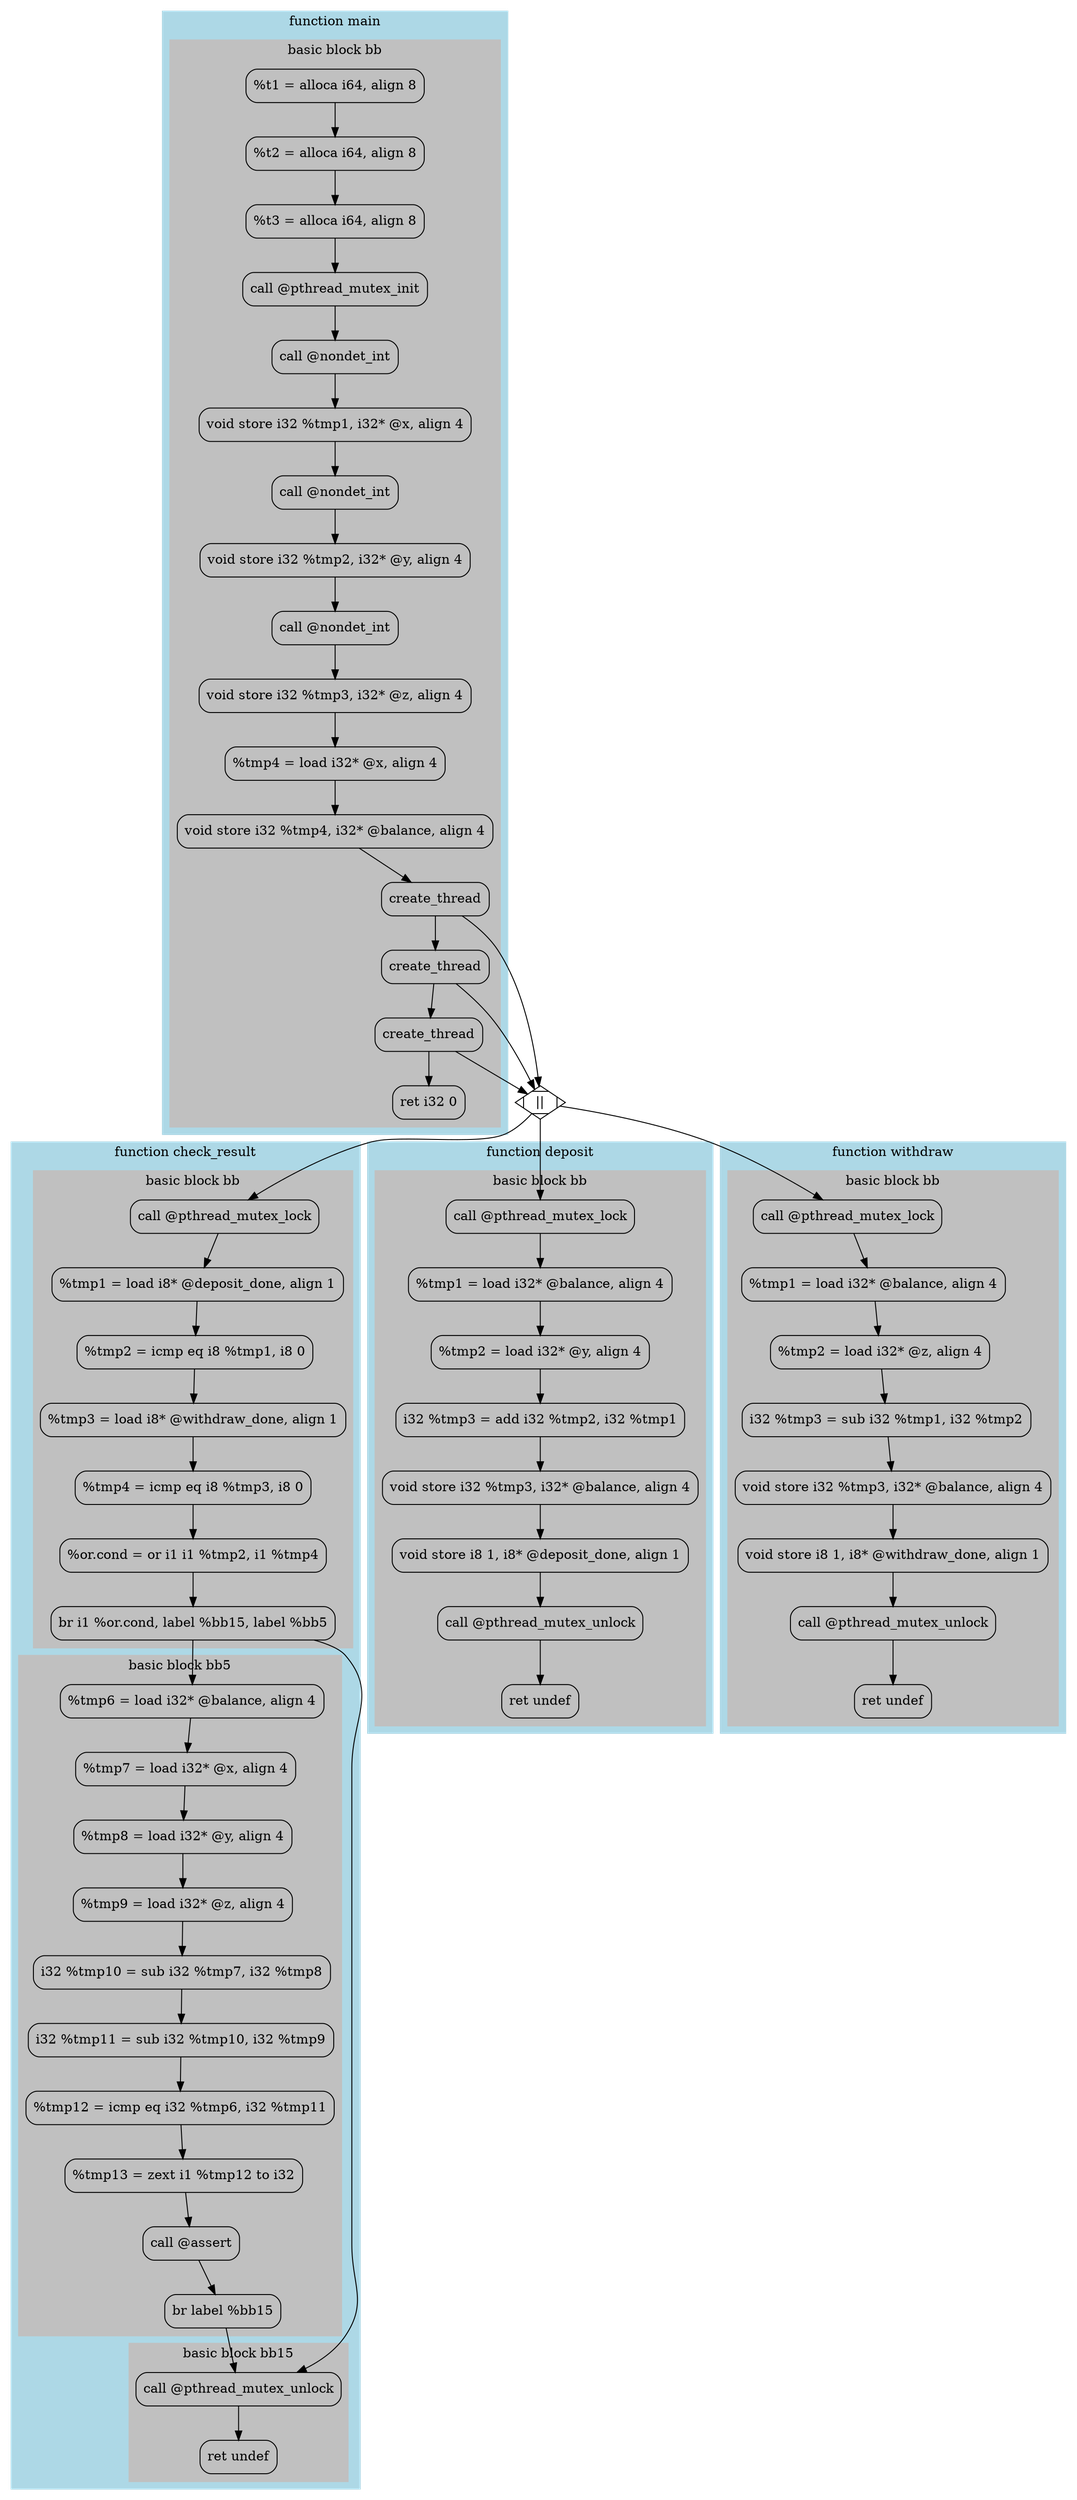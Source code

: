digraph structs {
bgcolor=transparent;
node [shape=Mrecord];
-1 [label="||", shape=Mdiamond];
subgraph cluster_main {
style=filled; color=lightblue;
subgraph cluster_main1 {
style=filled; color=gray;
36 [label="%t1 = alloca i64, align 8"];
37 [label="%t2 = alloca i64, align 8"];
38 [label="%t3 = alloca i64, align 8"];
39 [label="call @pthread_mutex_init"];
40 [label="call @nondet_int"];
41 [label="void store i32 %tmp1, i32* @x, align 4"];
42 [label="call @nondet_int"];
43 [label="void store i32 %tmp2, i32* @y, align 4"];
44 [label="call @nondet_int"];
45 [label="void store i32 %tmp3, i32* @z, align 4"];
46 [label="%tmp4 = load i32* @x, align 4"];
47 [label="void store i32 %tmp4, i32* @balance, align 4"];
48 [label="create_thread"];
49 [label="create_thread"];
50 [label="create_thread"];
51 [label="ret i32 0"];
 label = "basic block bb"; }
 label = "function main"; }
subgraph cluster_check_result {
style=filled; color=lightblue;
subgraph cluster_check_result1 {
style=filled; color=gray;
17 [label="call @pthread_mutex_lock"];
18 [label="%tmp1 = load i8* @deposit_done, align 1"];
19 [label="%tmp2 = icmp eq i8 %tmp1, i8 0"];
20 [label="%tmp3 = load i8* @withdraw_done, align 1"];
21 [label="%tmp4 = icmp eq i8 %tmp3, i8 0"];
22 [label="%or.cond = or i1 i1 %tmp2, i1 %tmp4"];
23 [label="br i1 %or.cond, label %bb15, label %bb5"];
 label = "basic block bb"; }
subgraph cluster_check_result2 {
style=filled; color=gray;
24 [label="%tmp6 = load i32* @balance, align 4"];
25 [label="%tmp7 = load i32* @x, align 4"];
26 [label="%tmp8 = load i32* @y, align 4"];
27 [label="%tmp9 = load i32* @z, align 4"];
28 [label="i32 %tmp10 = sub i32 %tmp7, i32 %tmp8"];
29 [label="i32 %tmp11 = sub i32 %tmp10, i32 %tmp9"];
30 [label="%tmp12 = icmp eq i32 %tmp6, i32 %tmp11"];
31 [label="%tmp13 = zext i1 %tmp12 to i32"];
32 [label="call @assert"];
33 [label="br label %bb15"];
 label = "basic block bb5"; }
subgraph cluster_check_result3 {
style=filled; color=gray;
34 [label="call @pthread_mutex_unlock"];
35 [label="ret undef"];
 label = "basic block bb15"; }

label = "function check_result"; }
subgraph cluster_deposit {
style=filled; color=lightblue;
subgraph cluster_deposit1 {
style=filled; color=gray;
1 [label="call @pthread_mutex_lock"];
2 [label="%tmp1 = load i32* @balance, align 4"];
3 [label="%tmp2 = load i32* @y, align 4"];
4 [label="i32 %tmp3 = add i32 %tmp2, i32 %tmp1"];
5 [label="void store i32 %tmp3, i32* @balance, align 4"];
6 [label="void store i8 1, i8* @deposit_done, align 1"];
7 [label="call @pthread_mutex_unlock"];
8 [label="ret undef"];
 label = "basic block bb"; }
 label = "function deposit"; }
subgraph cluster_withdraw {
style=filled; color=lightblue;
subgraph cluster_withdraw1 {
style=filled; color=gray;
9 [label="call @pthread_mutex_lock"];
10 [label="%tmp1 = load i32* @balance, align 4"];
11 [label="%tmp2 = load i32* @z, align 4"];
12 [label="i32 %tmp3 = sub i32 %tmp1, i32 %tmp2"];
13 [label="void store i32 %tmp3, i32* @balance, align 4"];
14 [label="void store i8 1, i8* @withdraw_done, align 1"];
15 [label="call @pthread_mutex_unlock"];
16 [label="ret undef"];
 label = "basic block bb"; }
 label = "function withdraw"; }
-1 -> 17;
17 -> 18;
18 -> 19;
19 -> 20;
20 -> 21;
21 -> 22;
22 -> 23;
23 -> 34;
23 -> 24;
24 -> 25;
25 -> 26;
26 -> 27;
27 -> 28;
28 -> 29;
29 -> 30;
30 -> 31;
31 -> 32;
32 -> 33;
33 -> 34;
34 -> 35;
-1 -> 1;
1 -> 2;
2 -> 3;
3 -> 4;
4 -> 5;
5 -> 6;
6 -> 7;
7 -> 8;
36 -> 37;
37 -> 38;
38 -> 39;
39 -> 40;
40 -> 41;
41 -> 42;
42 -> 43;
43 -> 44;
44 -> 45;
45 -> 46;
46 -> 47;
47 -> 48;
48 -> -1;
48 -> 49;
49 -> -1;
49 -> 50;
50 -> -1;
50 -> 51;
-1 -> 9;
9 -> 10;
10 -> 11;
11 -> 12;
12 -> 13;
13 -> 14;
14 -> 15;
15 -> 16; }
